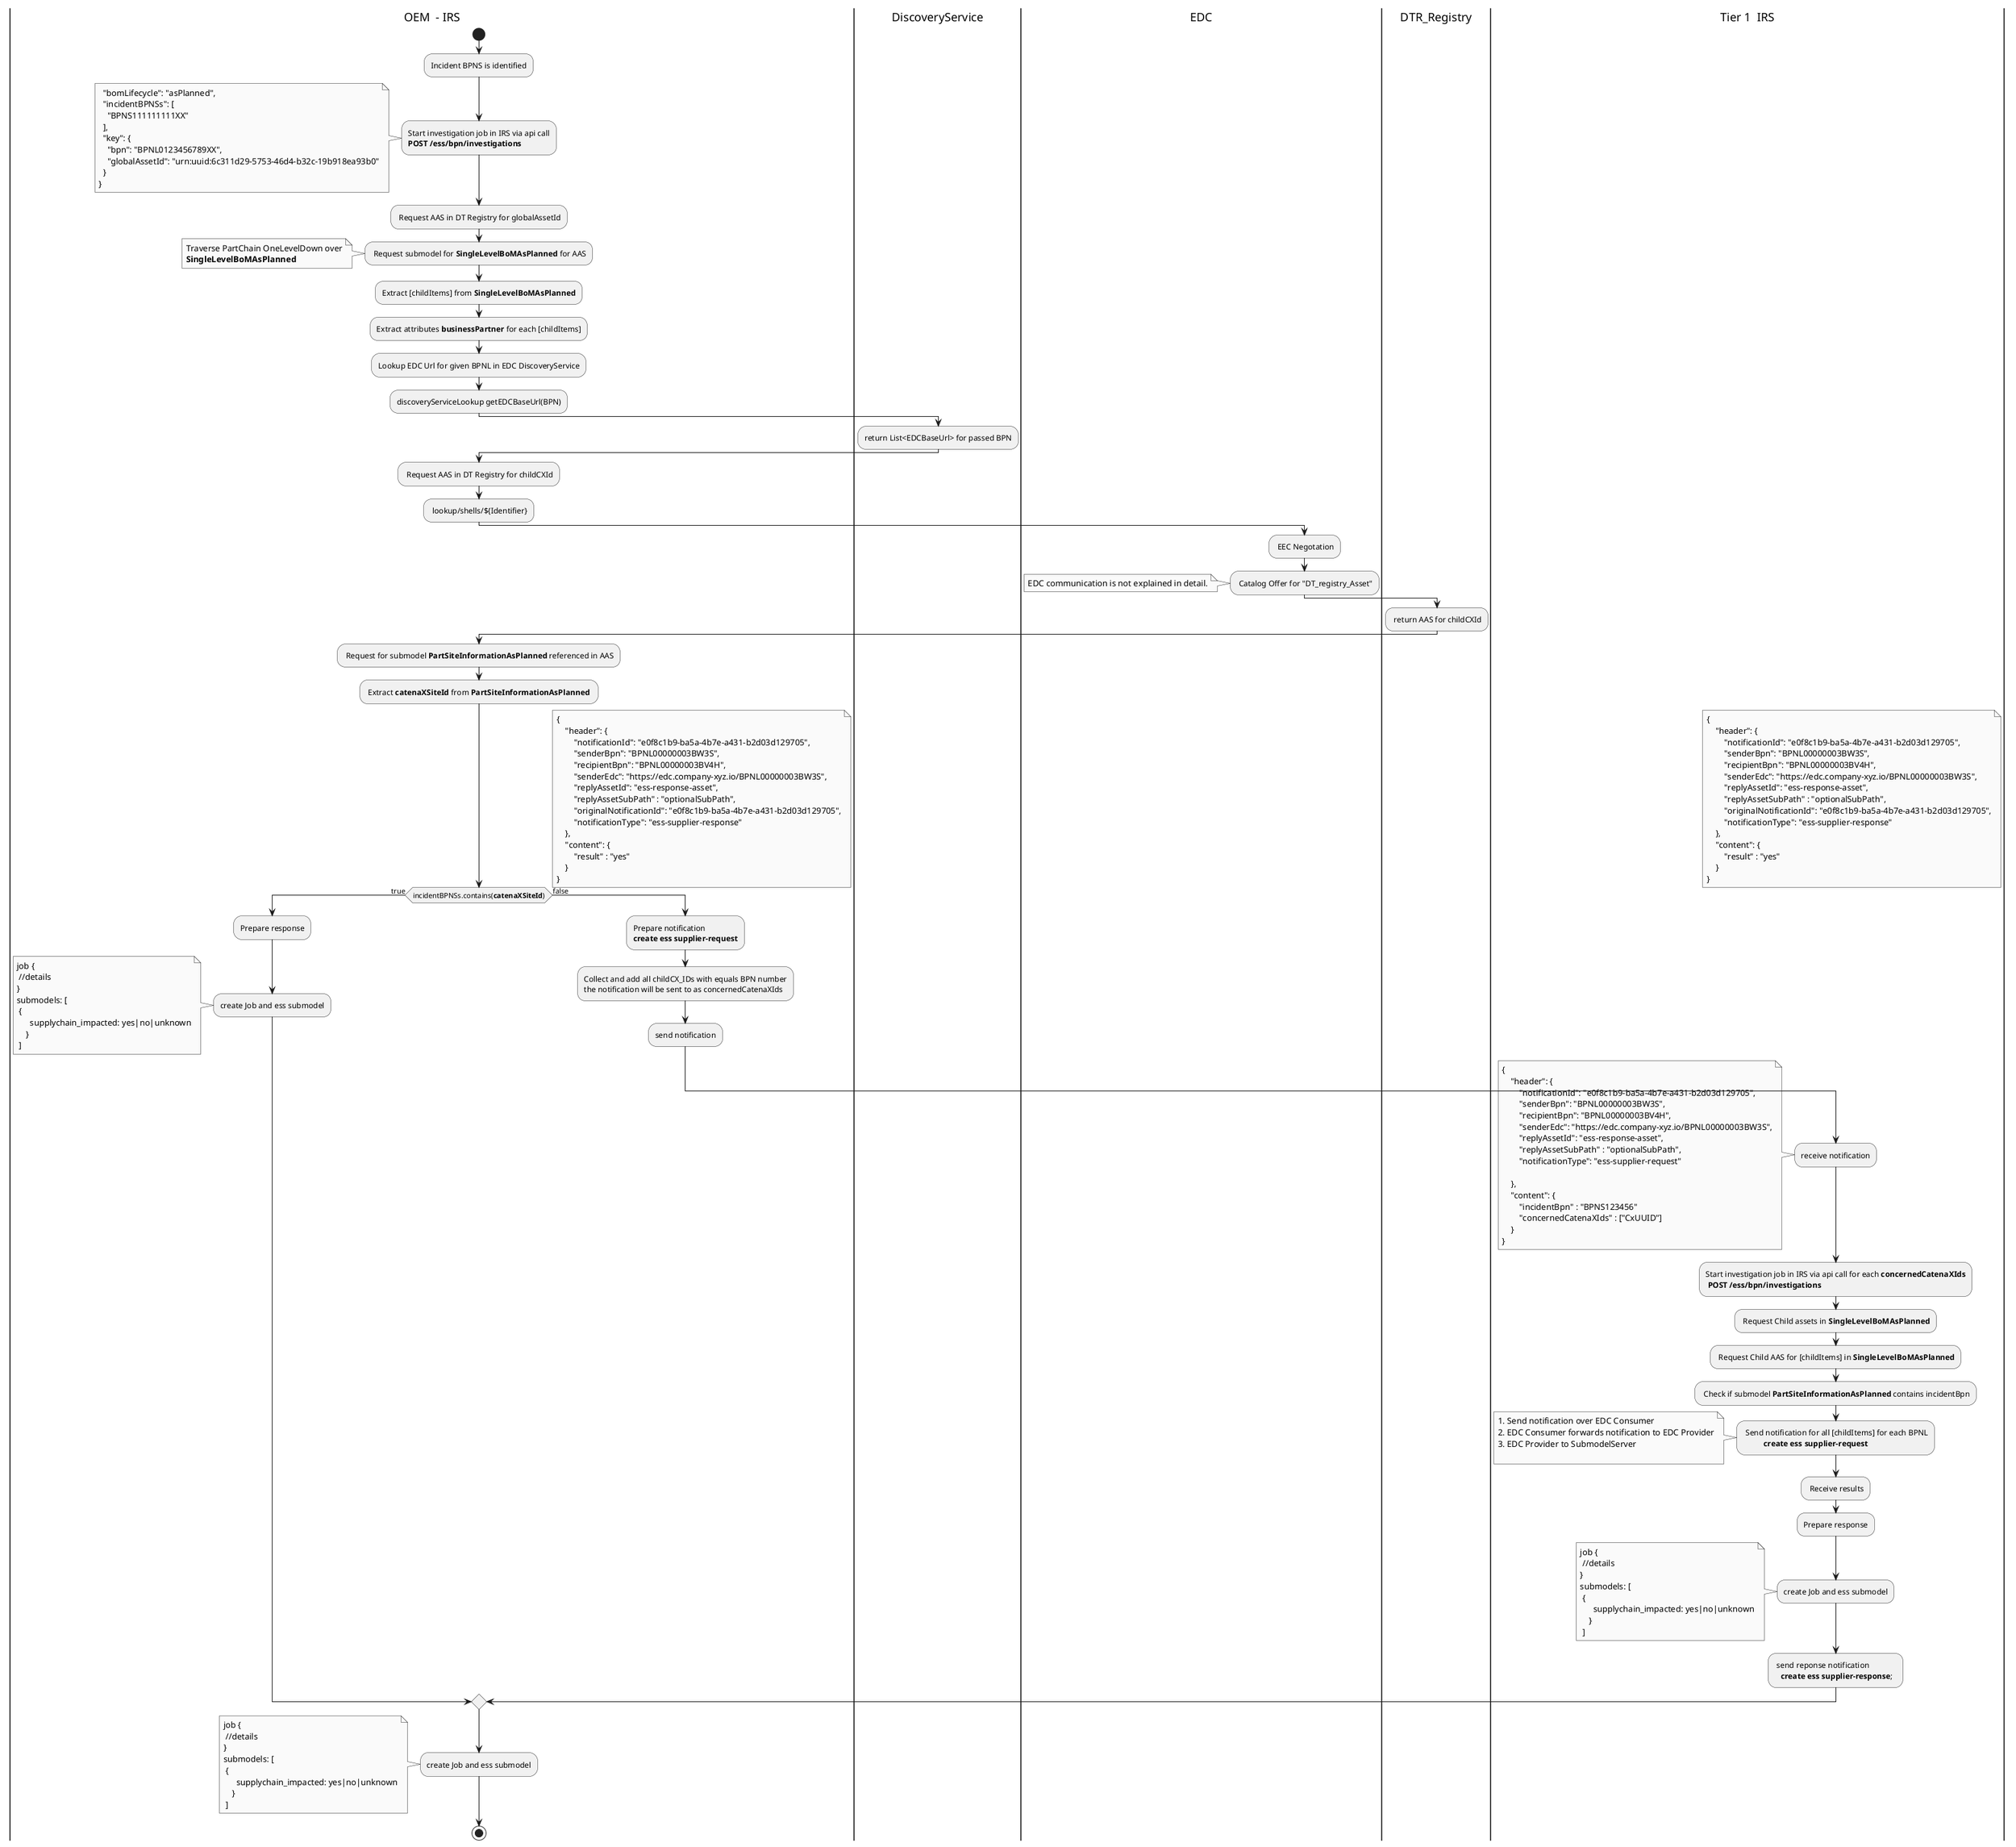 @startuml
skinparam monochrome true
skinparam shadowing false

| OEM  - IRS |
start
:Incident BPNS is identified;
:Start investigation job in IRS via api call
**POST /ess/bpn/investigations**;
note left
  "bomLifecycle": "asPlanned",
  "incidentBPNSs": [
    "BPNS111111111XX"
  ],
  "key": {
    "bpn": "BPNL0123456789XX",
    "globalAssetId": "urn:uuid:6c311d29-5753-46d4-b32c-19b918ea93b0"
  }
}
end note
: Request AAS in DT Registry for globalAssetId;
: Request submodel for **SingleLevelBoMAsPlanned** for AAS;
note left
        Traverse PartChain OneLevelDown over
        **SingleLevelBoMAsPlanned**
end note
    :Extract [childItems] from **SingleLevelBoMAsPlanned**;
    :Extract attributes **businessPartner** for each [childItems];
    :Lookup EDC Url for given BPNL in EDC DiscoveryService;
    :discoveryServiceLookup getEDCBaseUrl(BPN);

|DiscoveryService|
    :return List<EDCBaseUrl> for passed BPN;
| OEM  - IRS |
    : Request AAS in DT Registry for childCXId;
    : lookup/shells/${Identifier};
|EDC|
    : EEC Negotation;
    : Catalog Offer for "DT_registry_Asset";
    note left
        EDC communication is not explained in detail.
    end note
|DTR_Registry|
    : return AAS for childCXId;
| OEM  - IRS |
    : Request for submodel **PartSiteInformationAsPlanned** referenced in AAS;
    : Extract **catenaXSiteId** from **PartSiteInformationAsPlanned** ;

    if(incidentBPNSs.contains(**catenaXSiteId**))  then (true)
        :Prepare response;
        :create Job and ess submodel;
        note left
            job {
             //details
            }
            submodels: [
             {
                  supplychain_impacted: yes|no|unknown
                }
             ]
        end note


    else (false)
        :Prepare notification
        **create ess supplier-request**;
        :Collect and add all childCX_IDs with equals BPN number
        the notification will be sent to as concernedCatenaXIds;
        :send notification;

| Tier 1  IRS |
        :receive notification;
        note left
            {
                "header": {
                    "notificationId": "e0f8c1b9-ba5a-4b7e-a431-b2d03d129705",
                    "senderBpn": "BPNL00000003BW3S",
                    "recipientBpn": "BPNL00000003BV4H",
                    "senderEdc": "https://edc.company-xyz.io/BPNL00000003BW3S",
                    "replyAssetId": "ess-response-asset",
                    "replyAssetSubPath" : "optionalSubPath",
                    "notificationType": "ess-supplier-request"

                },
                "content": {
                    "incidentBpn" : "BPNS123456"
                    "concernedCatenaXIds" : ["CxUUID"]
                }
            }
         end note
        :Start investigation job in IRS via api call for each **concernedCatenaXIds**
         **POST /ess/bpn/investigations**;

        : Request Child assets in **SingleLevelBoMAsPlanned**;
        : Request Child AAS for [childItems] in **SingleLevelBoMAsPlanned**;
        : Check if submodel **PartSiteInformationAsPlanned** contains incidentBpn;
        : Send notification for all [childItems] for each BPNL
                  **create ess supplier-request**;
            note left
             1. Send notification over EDC Consumer
             2. EDC Consumer forwards notification to EDC Provider
             3. EDC Provider to SubmodelServer

            end note

        : Receive results;

        :Prepare response;
                :create Job and ess submodel;
                note left
                    job {
                     //details
                    }
                    submodels: [
                     {
                          supplychain_impacted: yes|no|unknown
                        }
                     ]
                end note
         : send reponse notification
            **create ess supplier-response**;  ;
    endif;

| OEM  - IRS |



  note right
        {
            "header": {
                "notificationId": "e0f8c1b9-ba5a-4b7e-a431-b2d03d129705",
                "senderBpn": "BPNL00000003BW3S",
                "recipientBpn": "BPNL00000003BV4H",
                "senderEdc": "https://edc.company-xyz.io/BPNL00000003BW3S",
                "replyAssetId": "ess-response-asset",
                "replyAssetSubPath" : "optionalSubPath",
                "originalNotificationId": "e0f8c1b9-ba5a-4b7e-a431-b2d03d129705",
                "notificationType": "ess-supplier-response"
            },
            "content": {
                "result" : "yes"
            }
        }
    end note

note right
    job with ess submodel is returned to api caller
end note
:create Job and ess submodel;
note left
    job {
     //details
    }
    submodels: [
     {
          supplychain_impacted: yes|no|unknown
        }
     ]
end note



stop



@enduml